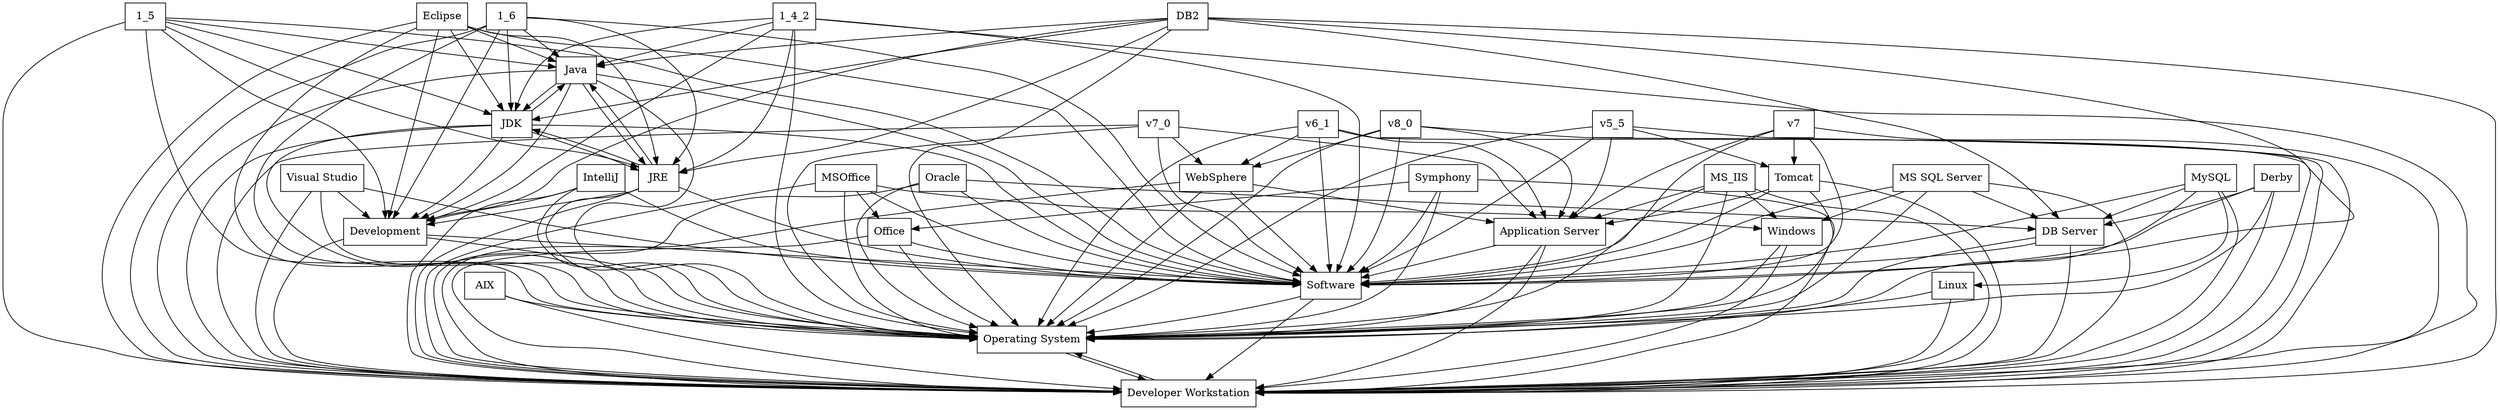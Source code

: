 digraph{
graph [rankdir=TB];
node [shape=box];
edge [arrowhead=normal];
0[label="Eclipse",]
1[label="Software",]
2[label="v7_0",]
3[label="Visual Studio",]
4[label="MSOffice",]
5[label="Development",]
6[label="Java",]
7[label="1_5",]
8[label="AIX",]
9[label="Oracle",]
10[label="JDK",]
11[label="1_6",]
12[label="DB2",]
13[label="IntelliJ",]
14[label="WebSphere",]
15[label="MySQL",]
16[label="Operating System",]
17[label="MS_IIS",]
18[label="v5_5",]
19[label="Developer Workstation",]
20[label="Symphony",]
21[label="JRE",]
22[label="v8_0",]
23[label="Linux",]
24[label="Windows",]
25[label="v6_1",]
26[label="1_4_2",]
27[label="v7",]
28[label="MS SQL Server",]
29[label="Application Server",]
30[label="DB Server",]
31[label="Tomcat",]
32[label="Derby",]
33[label="Office",]
0->1[label="",]
0->5[label="",]
0->6[label="",]
0->10[label="",]
0->16[label="",]
0->19[label="",]
0->21[label="",]
1->16[label="",]
1->19[label="",]
2->1[label="",]
2->14[label="",]
2->16[label="",]
2->19[label="",]
2->29[label="",]
3->1[label="",]
3->5[label="",]
3->16[label="",]
3->19[label="",]
4->1[label="",]
4->16[label="",]
4->19[label="",]
4->24[label="",]
4->33[label="",]
5->1[label="",]
5->16[label="",]
5->19[label="",]
6->1[label="",]
6->5[label="",]
6->10[label="",]
6->16[label="",]
6->19[label="",]
6->21[label="",]
7->1[label="",]
7->5[label="",]
7->6[label="",]
7->10[label="",]
7->16[label="",]
7->19[label="",]
7->21[label="",]
8->16[label="",]
8->19[label="",]
9->1[label="",]
9->16[label="",]
9->19[label="",]
9->30[label="",]
10->1[label="",]
10->5[label="",]
10->6[label="",]
10->16[label="",]
10->19[label="",]
10->21[label="",]
11->1[label="",]
11->5[label="",]
11->6[label="",]
11->10[label="",]
11->16[label="",]
11->19[label="",]
11->21[label="",]
12->1[label="",]
12->5[label="",]
12->6[label="",]
12->10[label="",]
12->16[label="",]
12->19[label="",]
12->21[label="",]
12->30[label="",]
13->1[label="",]
13->5[label="",]
13->16[label="",]
13->19[label="",]
14->1[label="",]
14->16[label="",]
14->19[label="",]
14->29[label="",]
15->1[label="",]
15->16[label="",]
15->19[label="",]
15->23[label="",]
15->30[label="",]
16->19[label="",]
17->1[label="",]
17->16[label="",]
17->19[label="",]
17->24[label="",]
17->29[label="",]
18->1[label="",]
18->16[label="",]
18->19[label="",]
18->29[label="",]
18->31[label="",]
19->16[label="",]
20->1[label="",]
20->16[label="",]
20->19[label="",]
20->33[label="",]
21->1[label="",]
21->5[label="",]
21->6[label="",]
21->10[label="",]
21->16[label="",]
21->19[label="",]
22->1[label="",]
22->14[label="",]
22->16[label="",]
22->19[label="",]
22->29[label="",]
23->16[label="",]
23->19[label="",]
24->16[label="",]
24->19[label="",]
25->1[label="",]
25->14[label="",]
25->16[label="",]
25->19[label="",]
25->29[label="",]
26->1[label="",]
26->5[label="",]
26->6[label="",]
26->10[label="",]
26->16[label="",]
26->19[label="",]
26->21[label="",]
27->1[label="",]
27->16[label="",]
27->19[label="",]
27->29[label="",]
27->31[label="",]
28->1[label="",]
28->16[label="",]
28->19[label="",]
28->24[label="",]
28->30[label="",]
29->1[label="",]
29->16[label="",]
29->19[label="",]
30->1[label="",]
30->16[label="",]
30->19[label="",]
31->1[label="",]
31->16[label="",]
31->19[label="",]
31->29[label="",]
32->1[label="",]
32->16[label="",]
32->19[label="",]
32->30[label="",]
33->1[label="",]
33->16[label="",]
33->19[label="",]
}
